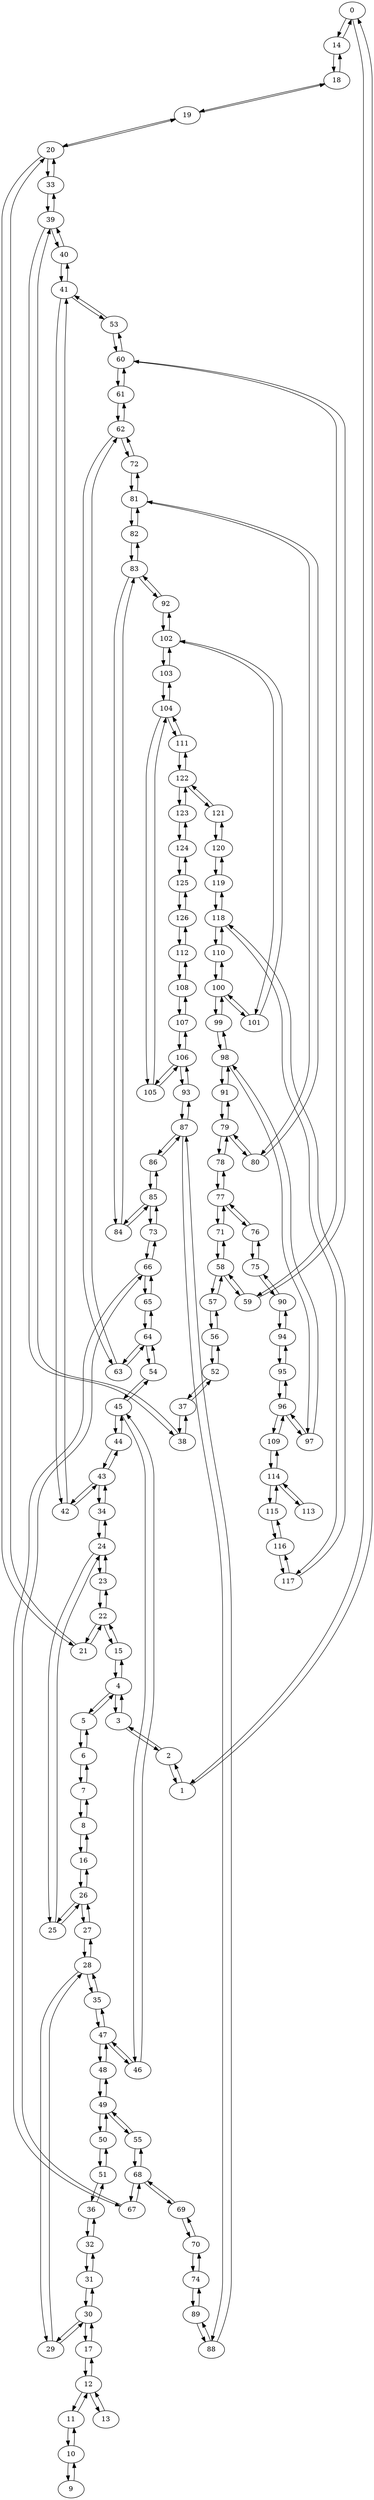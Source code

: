 strict digraph "CNOT error" {
	0 -> 14	["CNOT error"=0.00789];
	0 -> 1	["CNOT error"=0.01404];
	14 -> 0	["CNOT error"=0.00789];
	14 -> 18	["CNOT error"=0.0076];
	1 -> 0	["CNOT error"=0.01404];
	1 -> 2	["CNOT error"=0.00556];
	2 -> 1	["CNOT error"=0.00556];
	2 -> 3	["CNOT error"=0.00962];
	3 -> 2	["CNOT error"=0.00962];
	3 -> 4	["CNOT error"=0.02347];
	4 -> 3	["CNOT error"=0.02347];
	4 -> 15	["CNOT error"=0.01593];
	4 -> 5	["CNOT error"=0.01684];
	15 -> 4	["CNOT error"=0.01593];
	15 -> 22	["CNOT error"=0.02116];
	5 -> 4	["CNOT error"=0.01684];
	5 -> 6	["CNOT error"=0.00816];
	6 -> 5	["CNOT error"=0.00816];
	6 -> 7	["CNOT error"=0.00801];
	7 -> 6	["CNOT error"=0.00801];
	7 -> 8	["CNOT error"=0.0101];
	8 -> 7	["CNOT error"=0.0101];
	8 -> 16	["CNOT error"=0.03801];
	16 -> 8	["CNOT error"=0.03801];
	16 -> 26	["CNOT error"=0.01157];
	9 -> 10	["CNOT error"=0.07605];
	10 -> 9	["CNOT error"=0.07605];
	10 -> 11	["CNOT error"=0.06149];
	11 -> 10	["CNOT error"=0.06149];
	11 -> 12	["CNOT error"=1.0];
	12 -> 11	["CNOT error"=1.0];
	12 -> 17	["CNOT error"=0.02099];
	12 -> 13	["CNOT error"=0.0118];
	17 -> 12	["CNOT error"=0.02099];
	17 -> 30	["CNOT error"=0.00856];
	13 -> 12	["CNOT error"=0.0118];
	18 -> 14	["CNOT error"=0.0076];
	18 -> 19	["CNOT error"=0.01909];
	22 -> 15	["CNOT error"=0.02116];
	22 -> 21	["CNOT error"=0.0109];
	22 -> 23	["CNOT error"=0.01132];
	26 -> 16	["CNOT error"=0.01157];
	26 -> 25	["CNOT error"=0.01163];
	26 -> 27	["CNOT error"=0.00906];
	30 -> 17	["CNOT error"=0.00856];
	30 -> 29	["CNOT error"=0.00833];
	30 -> 31	["CNOT error"=0.01073];
	19 -> 18	["CNOT error"=0.01909];
	19 -> 20	["CNOT error"=0.01523];
	20 -> 19	["CNOT error"=0.01523];
	20 -> 33	["CNOT error"=0.01113];
	20 -> 21	["CNOT error"=0.01293];
	33 -> 20	["CNOT error"=0.01113];
	33 -> 39	["CNOT error"=0.00955];
	21 -> 22	["CNOT error"=0.0109];
	21 -> 20	["CNOT error"=0.01293];
	23 -> 22	["CNOT error"=0.01132];
	23 -> 24	["CNOT error"=0.01122];
	24 -> 23	["CNOT error"=0.01122];
	24 -> 34	["CNOT error"=0.01641];
	24 -> 25	["CNOT error"=0.00986];
	34 -> 24	["CNOT error"=0.01641];
	34 -> 43	["CNOT error"=0.01726];
	25 -> 26	["CNOT error"=0.01163];
	25 -> 24	["CNOT error"=0.00986];
	27 -> 26	["CNOT error"=0.00906];
	27 -> 28	["CNOT error"=0.01436];
	28 -> 27	["CNOT error"=0.01436];
	28 -> 35	["CNOT error"=0.01493];
	28 -> 29	["CNOT error"=0.00603];
	35 -> 28	["CNOT error"=0.01493];
	35 -> 47	["CNOT error"=0.00584];
	29 -> 30	["CNOT error"=0.00833];
	29 -> 28	["CNOT error"=0.00603];
	31 -> 30	["CNOT error"=0.01073];
	31 -> 32	["CNOT error"=0.00842];
	32 -> 31	["CNOT error"=0.00842];
	32 -> 36	["CNOT error"=0.01575];
	36 -> 32	["CNOT error"=0.01575];
	36 -> 51	["CNOT error"=0.01547];
	39 -> 33	["CNOT error"=0.00955];
	39 -> 38	["CNOT error"=0.00896];
	39 -> 40	["CNOT error"=0.02153];
	43 -> 34	["CNOT error"=0.01726];
	43 -> 42	["CNOT error"=0.00957];
	43 -> 44	["CNOT error"=0.01336];
	47 -> 35	["CNOT error"=0.00584];
	47 -> 46	["CNOT error"=0.01596];
	47 -> 48	["CNOT error"=0.0104];
	51 -> 36	["CNOT error"=0.01547];
	51 -> 50	["CNOT error"=0.00848];
	37 -> 52	["CNOT error"=0.01941];
	37 -> 38	["CNOT error"=0.01201];
	52 -> 37	["CNOT error"=0.01941];
	52 -> 56	["CNOT error"=0.01636];
	38 -> 39	["CNOT error"=0.00896];
	38 -> 37	["CNOT error"=0.01201];
	40 -> 39	["CNOT error"=0.02153];
	40 -> 41	["CNOT error"=0.01162];
	41 -> 40	["CNOT error"=0.01162];
	41 -> 42	["CNOT error"=0.01226];
	41 -> 53	["CNOT error"=0.02044];
	42 -> 43	["CNOT error"=0.00957];
	42 -> 41	["CNOT error"=0.01226];
	53 -> 41	["CNOT error"=0.02044];
	53 -> 60	["CNOT error"=0.01873];
	44 -> 43	["CNOT error"=0.01336];
	44 -> 45	["CNOT error"=0.01328];
	45 -> 44	["CNOT error"=0.01328];
	45 -> 54	["CNOT error"=0.04431];
	45 -> 46	["CNOT error"=0.01755];
	54 -> 45	["CNOT error"=0.04431];
	54 -> 64	["CNOT error"=0.02636];
	46 -> 47	["CNOT error"=0.01596];
	46 -> 45	["CNOT error"=0.01755];
	48 -> 47	["CNOT error"=0.0104];
	48 -> 49	["CNOT error"=0.01346];
	49 -> 48	["CNOT error"=0.01346];
	49 -> 50	["CNOT error"=0.01094];
	49 -> 55	["CNOT error"=0.01125];
	50 -> 51	["CNOT error"=0.00848];
	50 -> 49	["CNOT error"=0.01094];
	55 -> 49	["CNOT error"=0.01125];
	55 -> 68	["CNOT error"=0.01472];
	56 -> 52	["CNOT error"=0.01636];
	56 -> 57	["CNOT error"=0.01346];
	60 -> 53	["CNOT error"=0.01873];
	60 -> 59	["CNOT error"=0.01];
	60 -> 61	["CNOT error"=0.01402];
	64 -> 54	["CNOT error"=0.02636];
	64 -> 63	["CNOT error"=0.00727];
	64 -> 65	["CNOT error"=0.01266];
	68 -> 55	["CNOT error"=0.01472];
	68 -> 67	["CNOT error"=0.0078];
	68 -> 69	["CNOT error"=0.0094];
	57 -> 56	["CNOT error"=0.01346];
	57 -> 58	["CNOT error"=0.00736];
	58 -> 57	["CNOT error"=0.00736];
	58 -> 59	["CNOT error"=0.00961];
	58 -> 71	["CNOT error"=0.04453];
	59 -> 60	["CNOT error"=0.01];
	59 -> 58	["CNOT error"=0.00961];
	71 -> 58	["CNOT error"=0.04453];
	71 -> 77	["CNOT error"=0.01257];
	61 -> 60	["CNOT error"=0.01402];
	61 -> 62	["CNOT error"=0.00608];
	62 -> 61	["CNOT error"=0.00608];
	62 -> 63	["CNOT error"=0.00994];
	62 -> 72	["CNOT error"=0.0164];
	63 -> 64	["CNOT error"=0.00727];
	63 -> 62	["CNOT error"=0.00994];
	72 -> 62	["CNOT error"=0.0164];
	72 -> 81	["CNOT error"=0.00693];
	65 -> 64	["CNOT error"=0.01266];
	65 -> 66	["CNOT error"=0.03965];
	66 -> 65	["CNOT error"=0.03965];
	66 -> 67	["CNOT error"=0.0346];
	66 -> 73	["CNOT error"=0.04474];
	67 -> 68	["CNOT error"=0.0078];
	67 -> 66	["CNOT error"=0.0346];
	73 -> 66	["CNOT error"=0.04474];
	73 -> 85	["CNOT error"=0.01379];
	69 -> 68	["CNOT error"=0.0094];
	69 -> 70	["CNOT error"=0.00692];
	70 -> 69	["CNOT error"=0.00692];
	70 -> 74	["CNOT error"=0.0216];
	74 -> 70	["CNOT error"=0.0216];
	74 -> 89	["CNOT error"=0.01349];
	77 -> 71	["CNOT error"=0.01257];
	77 -> 76	["CNOT error"=0.01065];
	77 -> 78	["CNOT error"=0.01765];
	81 -> 72	["CNOT error"=0.00693];
	81 -> 80	["CNOT error"=0.00836];
	81 -> 82	["CNOT error"=0.00937];
	85 -> 73	["CNOT error"=0.01379];
	85 -> 84	["CNOT error"=0.02053];
	85 -> 86	["CNOT error"=0.05133];
	89 -> 74	["CNOT error"=0.01349];
	89 -> 88	["CNOT error"=0.01477];
	75 -> 76	["CNOT error"=0.01442];
	75 -> 90	["CNOT error"=0.02115];
	76 -> 77	["CNOT error"=0.01065];
	76 -> 75	["CNOT error"=0.01442];
	90 -> 75	["CNOT error"=0.02115];
	90 -> 94	["CNOT error"=0.01344];
	78 -> 77	["CNOT error"=0.01765];
	78 -> 79	["CNOT error"=0.01465];
	79 -> 78	["CNOT error"=0.01465];
	79 -> 80	["CNOT error"=0.00884];
	79 -> 91	["CNOT error"=0.02963];
	80 -> 81	["CNOT error"=0.00836];
	80 -> 79	["CNOT error"=0.00884];
	91 -> 79	["CNOT error"=0.02963];
	91 -> 98	["CNOT error"=0.03678];
	82 -> 81	["CNOT error"=0.00937];
	82 -> 83	["CNOT error"=0.05014];
	83 -> 82	["CNOT error"=0.05014];
	83 -> 84	["CNOT error"=0.05529];
	83 -> 92	["CNOT error"=0.01141];
	84 -> 85	["CNOT error"=0.02053];
	84 -> 83	["CNOT error"=0.05529];
	92 -> 83	["CNOT error"=0.01141];
	92 -> 102	["CNOT error"=0.00973];
	86 -> 85	["CNOT error"=0.05133];
	86 -> 87	["CNOT error"=0.01195];
	87 -> 86	["CNOT error"=0.01195];
	87 -> 93	["CNOT error"=0.01173];
	87 -> 88	["CNOT error"=0.00903];
	93 -> 87	["CNOT error"=0.01173];
	93 -> 106	["CNOT error"=0.00852];
	88 -> 89	["CNOT error"=0.01477];
	88 -> 87	["CNOT error"=0.00903];
	94 -> 90	["CNOT error"=0.01344];
	94 -> 95	["CNOT error"=0.00888];
	98 -> 91	["CNOT error"=0.03678];
	98 -> 97	["CNOT error"=0.01629];
	98 -> 99	["CNOT error"=0.02951];
	102 -> 92	["CNOT error"=0.00973];
	102 -> 101	["CNOT error"=0.00755];
	102 -> 103	["CNOT error"=0.02415];
	106 -> 93	["CNOT error"=0.00852];
	106 -> 105	["CNOT error"=0.00785];
	106 -> 107	["CNOT error"=0.0085];
	95 -> 94	["CNOT error"=0.00888];
	95 -> 96	["CNOT error"=0.02715];
	96 -> 95	["CNOT error"=0.02715];
	96 -> 97	["CNOT error"=0.00749];
	96 -> 109	["CNOT error"=1.0];
	97 -> 98	["CNOT error"=0.01629];
	97 -> 96	["CNOT error"=0.00749];
	109 -> 96	["CNOT error"=1.0];
	109 -> 114	["CNOT error"=1.0];
	99 -> 98	["CNOT error"=0.02951];
	99 -> 100	["CNOT error"=0.03421];
	100 -> 99	["CNOT error"=0.03421];
	100 -> 110	["CNOT error"=0.01735];
	100 -> 101	["CNOT error"=0.00618];
	110 -> 100	["CNOT error"=0.01735];
	110 -> 118	["CNOT error"=0.00759];
	101 -> 102	["CNOT error"=0.00755];
	101 -> 100	["CNOT error"=0.00618];
	103 -> 102	["CNOT error"=0.02415];
	103 -> 104	["CNOT error"=0.01855];
	104 -> 103	["CNOT error"=0.01855];
	104 -> 111	["CNOT error"=0.01241];
	104 -> 105	["CNOT error"=0.01799];
	111 -> 104	["CNOT error"=0.01241];
	111 -> 122	["CNOT error"=0.01125];
	105 -> 106	["CNOT error"=0.00785];
	105 -> 104	["CNOT error"=0.01799];
	107 -> 106	["CNOT error"=0.0085];
	107 -> 108	["CNOT error"=0.01017];
	108 -> 107	["CNOT error"=0.01017];
	108 -> 112	["CNOT error"=0.01663];
	112 -> 108	["CNOT error"=0.01663];
	112 -> 126	["CNOT error"=0.02204];
	114 -> 109	["CNOT error"=1.0];
	114 -> 113	["CNOT error"=0.01943];
	114 -> 115	["CNOT error"=0.02156];
	118 -> 110	["CNOT error"=0.00759];
	118 -> 117	["CNOT error"=0.01215];
	118 -> 119	["CNOT error"=1.0];
	122 -> 111	["CNOT error"=0.01125];
	122 -> 121	["CNOT error"=0.01628];
	122 -> 123	["CNOT error"=0.0409];
	126 -> 112	["CNOT error"=0.02204];
	126 -> 125	["CNOT error"=0.01136];
	113 -> 114	["CNOT error"=0.01943];
	115 -> 114	["CNOT error"=0.02156];
	115 -> 116	["CNOT error"=0.02403];
	116 -> 115	["CNOT error"=0.02403];
	116 -> 117	["CNOT error"=0.01249];
	117 -> 118	["CNOT error"=0.01215];
	117 -> 116	["CNOT error"=0.01249];
	119 -> 118	["CNOT error"=1.0];
	119 -> 120	["CNOT error"=0.02145];
	120 -> 119	["CNOT error"=0.02145];
	120 -> 121	["CNOT error"=0.00949];
	121 -> 122	["CNOT error"=0.01628];
	121 -> 120	["CNOT error"=0.00949];
	123 -> 122	["CNOT error"=0.0409];
	123 -> 124	["CNOT error"=0.06302];
	124 -> 123	["CNOT error"=0.06302];
	124 -> 125	["CNOT error"=0.01277];
	125 -> 126	["CNOT error"=0.01136];
	125 -> 124	["CNOT error"=0.01277];
}
